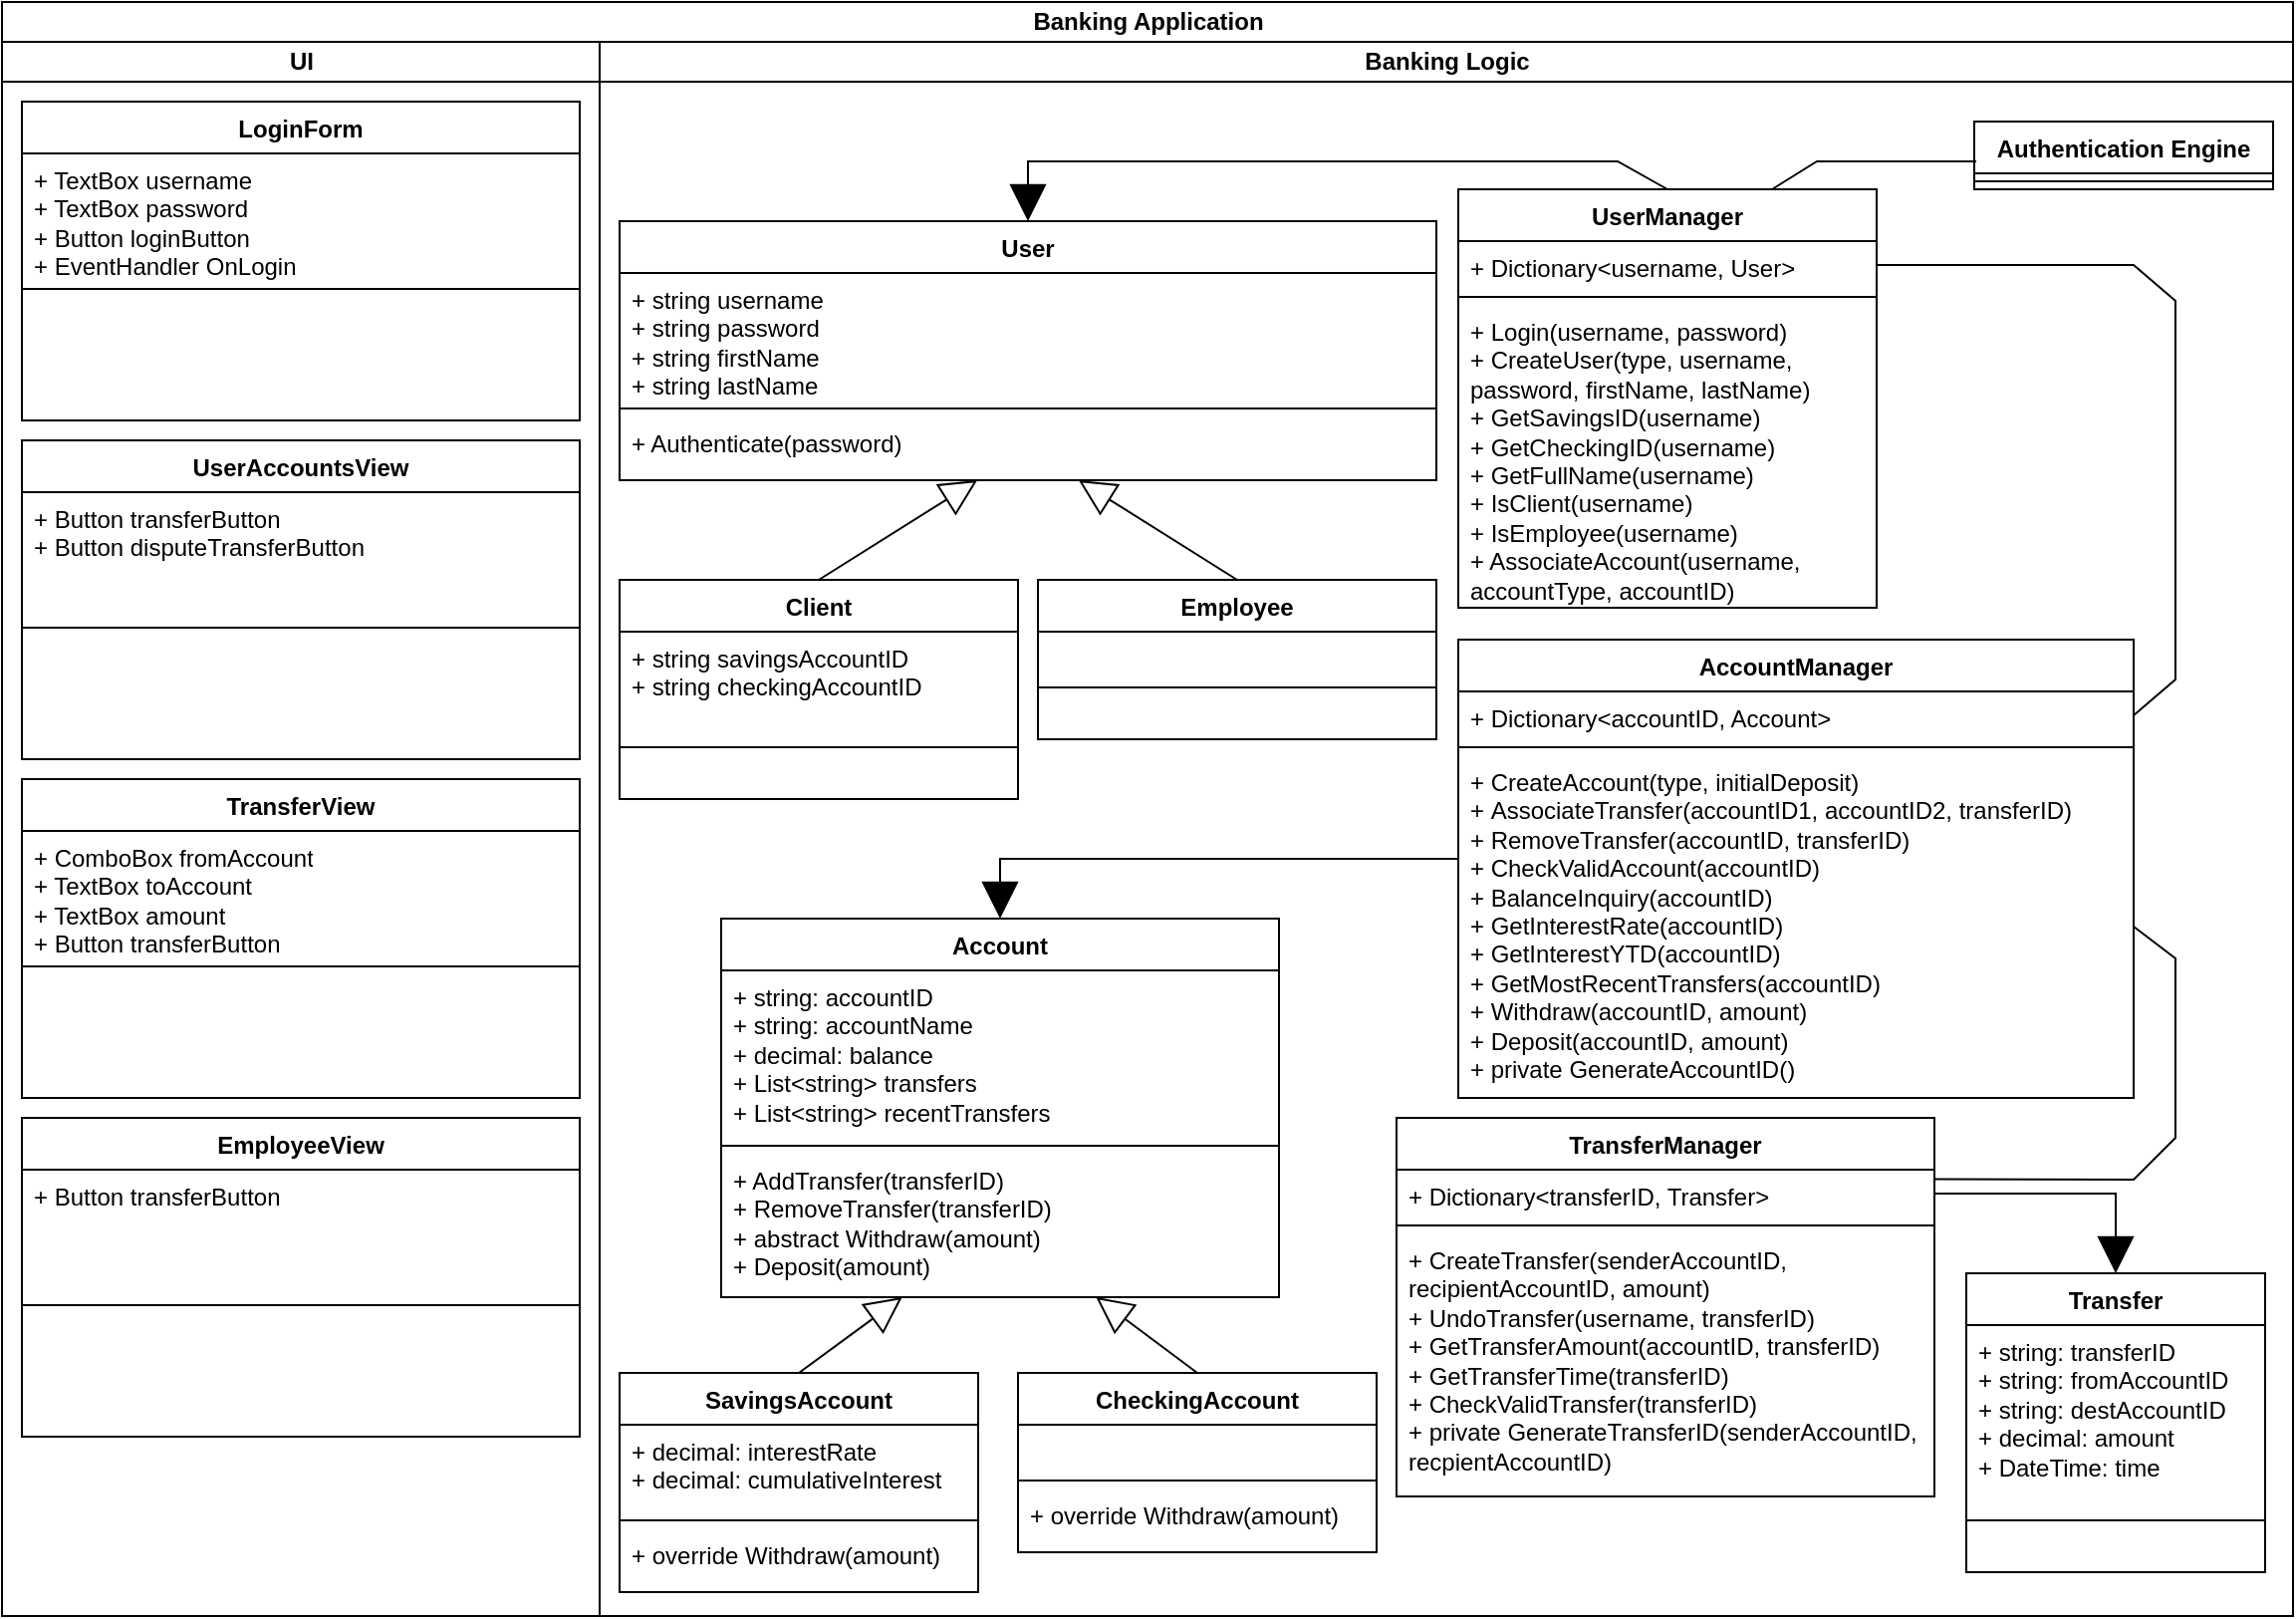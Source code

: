 <mxfile version="22.1.5" type="device">
  <diagram name="Page-1" id="e7e014a7-5840-1c2e-5031-d8a46d1fe8dd">
    <mxGraphModel dx="1728" dy="960" grid="1" gridSize="10" guides="1" tooltips="1" connect="1" arrows="1" fold="1" page="1" pageScale="1" pageWidth="1169" pageHeight="826" background="none" math="0" shadow="0">
      <root>
        <mxCell id="0" />
        <mxCell id="1" parent="0" />
        <mxCell id="1jmWEnBGR2AVw4UCsvXc-47" value="Banking Application" style="swimlane;childLayout=stackLayout;resizeParent=1;resizeParentMax=0;startSize=20;html=1;" vertex="1" parent="1">
          <mxGeometry x="9" y="10" width="1150" height="810" as="geometry" />
        </mxCell>
        <mxCell id="1jmWEnBGR2AVw4UCsvXc-48" value="UI" style="swimlane;startSize=20;html=1;" vertex="1" parent="1jmWEnBGR2AVw4UCsvXc-47">
          <mxGeometry y="20" width="300" height="790" as="geometry" />
        </mxCell>
        <mxCell id="1jmWEnBGR2AVw4UCsvXc-42" value="LoginForm" style="swimlane;fontStyle=1;align=center;verticalAlign=top;childLayout=stackLayout;horizontal=1;startSize=26;horizontalStack=0;resizeParent=1;resizeParentMax=0;resizeLast=0;collapsible=1;marginBottom=0;whiteSpace=wrap;html=1;" vertex="1" parent="1jmWEnBGR2AVw4UCsvXc-48">
          <mxGeometry x="10" y="30" width="280" height="160" as="geometry" />
        </mxCell>
        <mxCell id="1jmWEnBGR2AVw4UCsvXc-43" value="+ TextBox username&lt;br&gt;+ TextBox password&lt;br&gt;+ Button loginButton&lt;br&gt;+ EventHandler OnLogin" style="text;strokeColor=none;fillColor=none;align=left;verticalAlign=top;spacingLeft=4;spacingRight=4;overflow=hidden;rotatable=0;points=[[0,0.5],[1,0.5]];portConstraint=eastwest;whiteSpace=wrap;html=1;" vertex="1" parent="1jmWEnBGR2AVw4UCsvXc-42">
          <mxGeometry y="26" width="280" height="64" as="geometry" />
        </mxCell>
        <mxCell id="1jmWEnBGR2AVw4UCsvXc-44" value="" style="line;strokeWidth=1;fillColor=none;align=left;verticalAlign=middle;spacingTop=-1;spacingLeft=3;spacingRight=3;rotatable=0;labelPosition=right;points=[];portConstraint=eastwest;strokeColor=inherit;" vertex="1" parent="1jmWEnBGR2AVw4UCsvXc-42">
          <mxGeometry y="90" width="280" height="8" as="geometry" />
        </mxCell>
        <mxCell id="1jmWEnBGR2AVw4UCsvXc-45" value="&amp;nbsp;" style="text;strokeColor=none;fillColor=none;align=left;verticalAlign=top;spacingLeft=4;spacingRight=4;overflow=hidden;rotatable=0;points=[[0,0.5],[1,0.5]];portConstraint=eastwest;whiteSpace=wrap;html=1;" vertex="1" parent="1jmWEnBGR2AVw4UCsvXc-42">
          <mxGeometry y="98" width="280" height="62" as="geometry" />
        </mxCell>
        <mxCell id="1jmWEnBGR2AVw4UCsvXc-115" value="UserAccountsView" style="swimlane;fontStyle=1;align=center;verticalAlign=top;childLayout=stackLayout;horizontal=1;startSize=26;horizontalStack=0;resizeParent=1;resizeParentMax=0;resizeLast=0;collapsible=1;marginBottom=0;whiteSpace=wrap;html=1;" vertex="1" parent="1jmWEnBGR2AVw4UCsvXc-48">
          <mxGeometry x="10" y="200" width="280" height="160" as="geometry" />
        </mxCell>
        <mxCell id="1jmWEnBGR2AVw4UCsvXc-116" value="+ Button transferButton&lt;br&gt;+ Button disputeTransferButton" style="text;strokeColor=none;fillColor=none;align=left;verticalAlign=top;spacingLeft=4;spacingRight=4;overflow=hidden;rotatable=0;points=[[0,0.5],[1,0.5]];portConstraint=eastwest;whiteSpace=wrap;html=1;" vertex="1" parent="1jmWEnBGR2AVw4UCsvXc-115">
          <mxGeometry y="26" width="280" height="64" as="geometry" />
        </mxCell>
        <mxCell id="1jmWEnBGR2AVw4UCsvXc-117" value="" style="line;strokeWidth=1;fillColor=none;align=left;verticalAlign=middle;spacingTop=-1;spacingLeft=3;spacingRight=3;rotatable=0;labelPosition=right;points=[];portConstraint=eastwest;strokeColor=inherit;" vertex="1" parent="1jmWEnBGR2AVw4UCsvXc-115">
          <mxGeometry y="90" width="280" height="8" as="geometry" />
        </mxCell>
        <mxCell id="1jmWEnBGR2AVw4UCsvXc-118" value="&amp;nbsp;" style="text;strokeColor=none;fillColor=none;align=left;verticalAlign=top;spacingLeft=4;spacingRight=4;overflow=hidden;rotatable=0;points=[[0,0.5],[1,0.5]];portConstraint=eastwest;whiteSpace=wrap;html=1;" vertex="1" parent="1jmWEnBGR2AVw4UCsvXc-115">
          <mxGeometry y="98" width="280" height="62" as="geometry" />
        </mxCell>
        <mxCell id="1jmWEnBGR2AVw4UCsvXc-137" value="TransferView" style="swimlane;fontStyle=1;align=center;verticalAlign=top;childLayout=stackLayout;horizontal=1;startSize=26;horizontalStack=0;resizeParent=1;resizeParentMax=0;resizeLast=0;collapsible=1;marginBottom=0;whiteSpace=wrap;html=1;" vertex="1" parent="1jmWEnBGR2AVw4UCsvXc-48">
          <mxGeometry x="10" y="370" width="280" height="160" as="geometry" />
        </mxCell>
        <mxCell id="1jmWEnBGR2AVw4UCsvXc-138" value="+ ComboBox fromAccount&lt;br&gt;+ TextBox toAccount&lt;br&gt;+ TextBox amount&lt;br&gt;+ Button transferButton" style="text;strokeColor=none;fillColor=none;align=left;verticalAlign=top;spacingLeft=4;spacingRight=4;overflow=hidden;rotatable=0;points=[[0,0.5],[1,0.5]];portConstraint=eastwest;whiteSpace=wrap;html=1;" vertex="1" parent="1jmWEnBGR2AVw4UCsvXc-137">
          <mxGeometry y="26" width="280" height="64" as="geometry" />
        </mxCell>
        <mxCell id="1jmWEnBGR2AVw4UCsvXc-139" value="" style="line;strokeWidth=1;fillColor=none;align=left;verticalAlign=middle;spacingTop=-1;spacingLeft=3;spacingRight=3;rotatable=0;labelPosition=right;points=[];portConstraint=eastwest;strokeColor=inherit;" vertex="1" parent="1jmWEnBGR2AVw4UCsvXc-137">
          <mxGeometry y="90" width="280" height="8" as="geometry" />
        </mxCell>
        <mxCell id="1jmWEnBGR2AVw4UCsvXc-140" value="&amp;nbsp;" style="text;strokeColor=none;fillColor=none;align=left;verticalAlign=top;spacingLeft=4;spacingRight=4;overflow=hidden;rotatable=0;points=[[0,0.5],[1,0.5]];portConstraint=eastwest;whiteSpace=wrap;html=1;" vertex="1" parent="1jmWEnBGR2AVw4UCsvXc-137">
          <mxGeometry y="98" width="280" height="62" as="geometry" />
        </mxCell>
        <mxCell id="1jmWEnBGR2AVw4UCsvXc-151" value="EmployeeView" style="swimlane;fontStyle=1;align=center;verticalAlign=top;childLayout=stackLayout;horizontal=1;startSize=26;horizontalStack=0;resizeParent=1;resizeParentMax=0;resizeLast=0;collapsible=1;marginBottom=0;whiteSpace=wrap;html=1;" vertex="1" parent="1jmWEnBGR2AVw4UCsvXc-48">
          <mxGeometry x="10" y="540" width="280" height="160" as="geometry" />
        </mxCell>
        <mxCell id="1jmWEnBGR2AVw4UCsvXc-152" value="+ Button transferButton" style="text;strokeColor=none;fillColor=none;align=left;verticalAlign=top;spacingLeft=4;spacingRight=4;overflow=hidden;rotatable=0;points=[[0,0.5],[1,0.5]];portConstraint=eastwest;whiteSpace=wrap;html=1;" vertex="1" parent="1jmWEnBGR2AVw4UCsvXc-151">
          <mxGeometry y="26" width="280" height="64" as="geometry" />
        </mxCell>
        <mxCell id="1jmWEnBGR2AVw4UCsvXc-153" value="" style="line;strokeWidth=1;fillColor=none;align=left;verticalAlign=middle;spacingTop=-1;spacingLeft=3;spacingRight=3;rotatable=0;labelPosition=right;points=[];portConstraint=eastwest;strokeColor=inherit;" vertex="1" parent="1jmWEnBGR2AVw4UCsvXc-151">
          <mxGeometry y="90" width="280" height="8" as="geometry" />
        </mxCell>
        <mxCell id="1jmWEnBGR2AVw4UCsvXc-154" value="&amp;nbsp;" style="text;strokeColor=none;fillColor=none;align=left;verticalAlign=top;spacingLeft=4;spacingRight=4;overflow=hidden;rotatable=0;points=[[0,0.5],[1,0.5]];portConstraint=eastwest;whiteSpace=wrap;html=1;" vertex="1" parent="1jmWEnBGR2AVw4UCsvXc-151">
          <mxGeometry y="98" width="280" height="62" as="geometry" />
        </mxCell>
        <mxCell id="1jmWEnBGR2AVw4UCsvXc-49" value="Banking Logic" style="swimlane;startSize=20;html=1;" vertex="1" parent="1jmWEnBGR2AVw4UCsvXc-47">
          <mxGeometry x="300" y="20" width="850" height="790" as="geometry" />
        </mxCell>
        <mxCell id="1jmWEnBGR2AVw4UCsvXc-51" value="Authentication Engine" style="swimlane;fontStyle=1;align=center;verticalAlign=top;childLayout=stackLayout;horizontal=1;startSize=26;horizontalStack=0;resizeParent=1;resizeParentMax=0;resizeLast=0;collapsible=1;marginBottom=0;whiteSpace=wrap;html=1;" vertex="1" parent="1jmWEnBGR2AVw4UCsvXc-49">
          <mxGeometry x="690" y="40" width="150" height="34" as="geometry" />
        </mxCell>
        <mxCell id="1jmWEnBGR2AVw4UCsvXc-53" value="" style="line;strokeWidth=1;fillColor=none;align=left;verticalAlign=middle;spacingTop=-1;spacingLeft=3;spacingRight=3;rotatable=0;labelPosition=right;points=[];portConstraint=eastwest;strokeColor=inherit;" vertex="1" parent="1jmWEnBGR2AVw4UCsvXc-51">
          <mxGeometry y="26" width="150" height="8" as="geometry" />
        </mxCell>
        <mxCell id="1jmWEnBGR2AVw4UCsvXc-89" value="Client" style="swimlane;fontStyle=1;align=center;verticalAlign=top;childLayout=stackLayout;horizontal=1;startSize=26;horizontalStack=0;resizeParent=1;resizeParentMax=0;resizeLast=0;collapsible=1;marginBottom=0;whiteSpace=wrap;html=1;" vertex="1" parent="1jmWEnBGR2AVw4UCsvXc-49">
          <mxGeometry x="10" y="270" width="200" height="110" as="geometry">
            <mxRectangle x="55" y="180" width="70" height="30" as="alternateBounds" />
          </mxGeometry>
        </mxCell>
        <mxCell id="1jmWEnBGR2AVw4UCsvXc-90" value="+ string savingsAccountID&lt;br&gt;+ string checkingAccountID" style="text;strokeColor=none;fillColor=none;align=left;verticalAlign=top;spacingLeft=4;spacingRight=4;overflow=hidden;rotatable=0;points=[[0,0.5],[1,0.5]];portConstraint=eastwest;whiteSpace=wrap;html=1;" vertex="1" parent="1jmWEnBGR2AVw4UCsvXc-89">
          <mxGeometry y="26" width="200" height="54" as="geometry" />
        </mxCell>
        <mxCell id="1jmWEnBGR2AVw4UCsvXc-91" value="" style="line;strokeWidth=1;fillColor=none;align=left;verticalAlign=middle;spacingTop=-1;spacingLeft=3;spacingRight=3;rotatable=0;labelPosition=right;points=[];portConstraint=eastwest;strokeColor=inherit;" vertex="1" parent="1jmWEnBGR2AVw4UCsvXc-89">
          <mxGeometry y="80" width="200" height="8" as="geometry" />
        </mxCell>
        <mxCell id="1jmWEnBGR2AVw4UCsvXc-92" value="&amp;nbsp;" style="text;strokeColor=none;fillColor=none;align=left;verticalAlign=top;spacingLeft=4;spacingRight=4;overflow=hidden;rotatable=0;points=[[0,0.5],[1,0.5]];portConstraint=eastwest;whiteSpace=wrap;html=1;" vertex="1" parent="1jmWEnBGR2AVw4UCsvXc-89">
          <mxGeometry y="88" width="200" height="22" as="geometry" />
        </mxCell>
        <mxCell id="1jmWEnBGR2AVw4UCsvXc-93" value="User" style="swimlane;fontStyle=1;align=center;verticalAlign=top;childLayout=stackLayout;horizontal=1;startSize=26;horizontalStack=0;resizeParent=1;resizeParentMax=0;resizeLast=0;collapsible=1;marginBottom=0;whiteSpace=wrap;html=1;" vertex="1" parent="1jmWEnBGR2AVw4UCsvXc-49">
          <mxGeometry x="10" y="90" width="410" height="130" as="geometry">
            <mxRectangle x="55" y="180" width="70" height="30" as="alternateBounds" />
          </mxGeometry>
        </mxCell>
        <mxCell id="1jmWEnBGR2AVw4UCsvXc-94" value="&lt;div&gt;+ string username&lt;/div&gt;&lt;div&gt;+ string password&lt;/div&gt;&lt;div&gt;+ string firstName&lt;/div&gt;&lt;div&gt;+ string lastName&lt;/div&gt;" style="text;strokeColor=none;fillColor=none;align=left;verticalAlign=top;spacingLeft=4;spacingRight=4;overflow=hidden;rotatable=0;points=[[0,0.5],[1,0.5]];portConstraint=eastwest;whiteSpace=wrap;html=1;" vertex="1" parent="1jmWEnBGR2AVw4UCsvXc-93">
          <mxGeometry y="26" width="410" height="64" as="geometry" />
        </mxCell>
        <mxCell id="1jmWEnBGR2AVw4UCsvXc-95" value="" style="line;strokeWidth=1;fillColor=none;align=left;verticalAlign=middle;spacingTop=-1;spacingLeft=3;spacingRight=3;rotatable=0;labelPosition=right;points=[];portConstraint=eastwest;strokeColor=inherit;" vertex="1" parent="1jmWEnBGR2AVw4UCsvXc-93">
          <mxGeometry y="90" width="410" height="8" as="geometry" />
        </mxCell>
        <mxCell id="1jmWEnBGR2AVw4UCsvXc-96" value="+ Authenticate(password)" style="text;strokeColor=none;fillColor=none;align=left;verticalAlign=top;spacingLeft=4;spacingRight=4;overflow=hidden;rotatable=0;points=[[0,0.5],[1,0.5]];portConstraint=eastwest;whiteSpace=wrap;html=1;" vertex="1" parent="1jmWEnBGR2AVw4UCsvXc-93">
          <mxGeometry y="98" width="410" height="32" as="geometry" />
        </mxCell>
        <mxCell id="1jmWEnBGR2AVw4UCsvXc-97" value="Employee" style="swimlane;fontStyle=1;align=center;verticalAlign=top;childLayout=stackLayout;horizontal=1;startSize=26;horizontalStack=0;resizeParent=1;resizeParentMax=0;resizeLast=0;collapsible=1;marginBottom=0;whiteSpace=wrap;html=1;" vertex="1" parent="1jmWEnBGR2AVw4UCsvXc-49">
          <mxGeometry x="220" y="270" width="200" height="80" as="geometry">
            <mxRectangle x="55" y="180" width="70" height="30" as="alternateBounds" />
          </mxGeometry>
        </mxCell>
        <mxCell id="1jmWEnBGR2AVw4UCsvXc-98" value="&amp;nbsp;" style="text;strokeColor=none;fillColor=none;align=left;verticalAlign=top;spacingLeft=4;spacingRight=4;overflow=hidden;rotatable=0;points=[[0,0.5],[1,0.5]];portConstraint=eastwest;whiteSpace=wrap;html=1;" vertex="1" parent="1jmWEnBGR2AVw4UCsvXc-97">
          <mxGeometry y="26" width="200" height="24" as="geometry" />
        </mxCell>
        <mxCell id="1jmWEnBGR2AVw4UCsvXc-99" value="" style="line;strokeWidth=1;fillColor=none;align=left;verticalAlign=middle;spacingTop=-1;spacingLeft=3;spacingRight=3;rotatable=0;labelPosition=right;points=[];portConstraint=eastwest;strokeColor=inherit;" vertex="1" parent="1jmWEnBGR2AVw4UCsvXc-97">
          <mxGeometry y="50" width="200" height="8" as="geometry" />
        </mxCell>
        <mxCell id="1jmWEnBGR2AVw4UCsvXc-100" value="&amp;nbsp;" style="text;strokeColor=none;fillColor=none;align=left;verticalAlign=top;spacingLeft=4;spacingRight=4;overflow=hidden;rotatable=0;points=[[0,0.5],[1,0.5]];portConstraint=eastwest;whiteSpace=wrap;html=1;" vertex="1" parent="1jmWEnBGR2AVw4UCsvXc-97">
          <mxGeometry y="58" width="200" height="22" as="geometry" />
        </mxCell>
        <mxCell id="1jmWEnBGR2AVw4UCsvXc-101" value="" style="endArrow=block;endSize=16;endFill=0;html=1;rounded=0;exitX=0.5;exitY=0;exitDx=0;exitDy=0;" edge="1" parent="1jmWEnBGR2AVw4UCsvXc-49" source="1jmWEnBGR2AVw4UCsvXc-89" target="1jmWEnBGR2AVw4UCsvXc-96">
          <mxGeometry width="160" relative="1" as="geometry">
            <mxPoint x="95" y="470" as="sourcePoint" />
            <mxPoint x="125" y="220" as="targetPoint" />
          </mxGeometry>
        </mxCell>
        <mxCell id="1jmWEnBGR2AVw4UCsvXc-102" value="" style="endArrow=block;endSize=16;endFill=0;html=1;rounded=0;exitX=0.5;exitY=0;exitDx=0;exitDy=0;" edge="1" parent="1jmWEnBGR2AVw4UCsvXc-49" source="1jmWEnBGR2AVw4UCsvXc-97" target="1jmWEnBGR2AVw4UCsvXc-96">
          <mxGeometry width="160" relative="1" as="geometry">
            <mxPoint x="100" y="270" as="sourcePoint" />
            <mxPoint x="135" y="200" as="targetPoint" />
          </mxGeometry>
        </mxCell>
        <mxCell id="1jmWEnBGR2AVw4UCsvXc-110" value="" style="endArrow=block;endSize=16;endFill=0;html=1;rounded=0;exitX=0.5;exitY=0;exitDx=0;exitDy=0;" edge="1" parent="1jmWEnBGR2AVw4UCsvXc-49" source="1jmWEnBGR2AVw4UCsvXc-159" target="1jmWEnBGR2AVw4UCsvXc-150">
          <mxGeometry width="160" relative="1" as="geometry">
            <mxPoint x="91" y="630" as="sourcePoint" />
            <mxPoint x="102.5" y="516" as="targetPoint" />
          </mxGeometry>
        </mxCell>
        <mxCell id="1jmWEnBGR2AVw4UCsvXc-111" value="" style="endArrow=block;endSize=16;endFill=0;html=1;rounded=0;exitX=0.5;exitY=0;exitDx=0;exitDy=0;" edge="1" parent="1jmWEnBGR2AVw4UCsvXc-49" source="1jmWEnBGR2AVw4UCsvXc-155" target="1jmWEnBGR2AVw4UCsvXc-150">
          <mxGeometry width="160" relative="1" as="geometry">
            <mxPoint x="290.0" y="610.0" as="sourcePoint" />
            <mxPoint x="287.5" y="516" as="targetPoint" />
          </mxGeometry>
        </mxCell>
        <mxCell id="1jmWEnBGR2AVw4UCsvXc-119" value="UserManager" style="swimlane;fontStyle=1;align=center;verticalAlign=top;childLayout=stackLayout;horizontal=1;startSize=26;horizontalStack=0;resizeParent=1;resizeParentMax=0;resizeLast=0;collapsible=1;marginBottom=0;whiteSpace=wrap;html=1;" vertex="1" parent="1jmWEnBGR2AVw4UCsvXc-49">
          <mxGeometry x="431" y="74" width="210" height="210" as="geometry">
            <mxRectangle x="55" y="180" width="70" height="30" as="alternateBounds" />
          </mxGeometry>
        </mxCell>
        <mxCell id="1jmWEnBGR2AVw4UCsvXc-120" value="+ Dictionary&amp;lt;username, User&amp;gt;" style="text;strokeColor=none;fillColor=none;align=left;verticalAlign=top;spacingLeft=4;spacingRight=4;overflow=hidden;rotatable=0;points=[[0,0.5],[1,0.5]];portConstraint=eastwest;whiteSpace=wrap;html=1;" vertex="1" parent="1jmWEnBGR2AVw4UCsvXc-119">
          <mxGeometry y="26" width="210" height="24" as="geometry" />
        </mxCell>
        <mxCell id="1jmWEnBGR2AVw4UCsvXc-121" value="" style="line;strokeWidth=1;fillColor=none;align=left;verticalAlign=middle;spacingTop=-1;spacingLeft=3;spacingRight=3;rotatable=0;labelPosition=right;points=[];portConstraint=eastwest;strokeColor=inherit;" vertex="1" parent="1jmWEnBGR2AVw4UCsvXc-119">
          <mxGeometry y="50" width="210" height="8" as="geometry" />
        </mxCell>
        <mxCell id="1jmWEnBGR2AVw4UCsvXc-122" value="+ Login(username, password)&lt;br&gt;+ CreateUser(type, username, password, firstName, lastName)&lt;br&gt;+&amp;nbsp;GetSavingsID(username)&lt;br&gt;+ GetCheckingID(username)&lt;br&gt;+ GetFullName(username)&lt;br&gt;+ IsClient(username)&lt;br&gt;+ IsEmployee(username)&lt;br&gt;+ AssociateAccount(username, accountType, accountID)" style="text;strokeColor=none;fillColor=none;align=left;verticalAlign=top;spacingLeft=4;spacingRight=4;overflow=hidden;rotatable=0;points=[[0,0.5],[1,0.5]];portConstraint=eastwest;whiteSpace=wrap;html=1;" vertex="1" parent="1jmWEnBGR2AVw4UCsvXc-119">
          <mxGeometry y="58" width="210" height="152" as="geometry" />
        </mxCell>
        <mxCell id="1jmWEnBGR2AVw4UCsvXc-124" value="" style="endArrow=block;endSize=16;endFill=1;html=1;rounded=0;exitX=0.5;exitY=0;exitDx=0;exitDy=0;entryX=0.5;entryY=0;entryDx=0;entryDy=0;" edge="1" parent="1jmWEnBGR2AVw4UCsvXc-49" source="1jmWEnBGR2AVw4UCsvXc-119" target="1jmWEnBGR2AVw4UCsvXc-93">
          <mxGeometry width="160" relative="1" as="geometry">
            <mxPoint x="561" y="568" as="sourcePoint" />
            <mxPoint x="390" y="533" as="targetPoint" />
            <Array as="points">
              <mxPoint x="511" y="60" />
              <mxPoint x="215" y="60" />
            </Array>
          </mxGeometry>
        </mxCell>
        <mxCell id="1jmWEnBGR2AVw4UCsvXc-126" value="AccountManager" style="swimlane;fontStyle=1;align=center;verticalAlign=top;childLayout=stackLayout;horizontal=1;startSize=26;horizontalStack=0;resizeParent=1;resizeParentMax=0;resizeLast=0;collapsible=1;marginBottom=0;whiteSpace=wrap;html=1;" vertex="1" parent="1jmWEnBGR2AVw4UCsvXc-49">
          <mxGeometry x="431" y="300" width="339" height="230" as="geometry">
            <mxRectangle x="55" y="180" width="70" height="30" as="alternateBounds" />
          </mxGeometry>
        </mxCell>
        <mxCell id="1jmWEnBGR2AVw4UCsvXc-127" value="+ Dictionary&amp;lt;accountID, Account&amp;gt;" style="text;strokeColor=none;fillColor=none;align=left;verticalAlign=top;spacingLeft=4;spacingRight=4;overflow=hidden;rotatable=0;points=[[0,0.5],[1,0.5]];portConstraint=eastwest;whiteSpace=wrap;html=1;" vertex="1" parent="1jmWEnBGR2AVw4UCsvXc-126">
          <mxGeometry y="26" width="339" height="24" as="geometry" />
        </mxCell>
        <mxCell id="1jmWEnBGR2AVw4UCsvXc-128" value="" style="line;strokeWidth=1;fillColor=none;align=left;verticalAlign=middle;spacingTop=-1;spacingLeft=3;spacingRight=3;rotatable=0;labelPosition=right;points=[];portConstraint=eastwest;strokeColor=inherit;" vertex="1" parent="1jmWEnBGR2AVw4UCsvXc-126">
          <mxGeometry y="50" width="339" height="8" as="geometry" />
        </mxCell>
        <mxCell id="1jmWEnBGR2AVw4UCsvXc-129" value="+ CreateAccount(type, initialDeposit)&lt;br&gt;+&amp;nbsp;AssociateTransfer(accountID1, accountID2, transferID)&lt;br&gt;+ RemoveTransfer(accountID, transferID)&lt;br&gt;+ CheckValidAccount(accountID)&lt;br&gt;+ BalanceInquiry(accountID)&lt;br&gt;+ GetInterestRate(accountID)&lt;br&gt;+ GetInterestYTD(accountID)&lt;br&gt;+&amp;nbsp;GetMostRecentTransfers(accountID)&lt;br&gt;+ Withdraw(accountID, amount)&lt;br&gt;+ Deposit(accountID, amount)&lt;br&gt;+ private GenerateAccountID()" style="text;strokeColor=none;fillColor=none;align=left;verticalAlign=top;spacingLeft=4;spacingRight=4;overflow=hidden;rotatable=0;points=[[0,0.5],[1,0.5]];portConstraint=eastwest;whiteSpace=wrap;html=1;" vertex="1" parent="1jmWEnBGR2AVw4UCsvXc-126">
          <mxGeometry y="58" width="339" height="172" as="geometry" />
        </mxCell>
        <mxCell id="1jmWEnBGR2AVw4UCsvXc-130" value="" style="endArrow=block;endSize=16;endFill=1;html=1;rounded=0;exitX=0;exitY=0.302;exitDx=0;exitDy=0;entryX=0.5;entryY=0;entryDx=0;entryDy=0;exitPerimeter=0;" edge="1" parent="1jmWEnBGR2AVw4UCsvXc-49" source="1jmWEnBGR2AVw4UCsvXc-129" target="1jmWEnBGR2AVw4UCsvXc-147">
          <mxGeometry width="160" relative="1" as="geometry">
            <mxPoint x="561" y="425" as="sourcePoint" />
            <mxPoint x="231" y="410" as="targetPoint" />
            <Array as="points">
              <mxPoint x="201" y="410" />
            </Array>
          </mxGeometry>
        </mxCell>
        <mxCell id="1jmWEnBGR2AVw4UCsvXc-131" value="TransferManager" style="swimlane;fontStyle=1;align=center;verticalAlign=top;childLayout=stackLayout;horizontal=1;startSize=26;horizontalStack=0;resizeParent=1;resizeParentMax=0;resizeLast=0;collapsible=1;marginBottom=0;whiteSpace=wrap;html=1;" vertex="1" parent="1jmWEnBGR2AVw4UCsvXc-49">
          <mxGeometry x="400" y="540" width="270" height="190" as="geometry">
            <mxRectangle x="55" y="180" width="70" height="30" as="alternateBounds" />
          </mxGeometry>
        </mxCell>
        <mxCell id="1jmWEnBGR2AVw4UCsvXc-132" value="+ Dictionary&amp;lt;transferID, Transfer&amp;gt;" style="text;strokeColor=none;fillColor=none;align=left;verticalAlign=top;spacingLeft=4;spacingRight=4;overflow=hidden;rotatable=0;points=[[0,0.5],[1,0.5]];portConstraint=eastwest;whiteSpace=wrap;html=1;" vertex="1" parent="1jmWEnBGR2AVw4UCsvXc-131">
          <mxGeometry y="26" width="270" height="24" as="geometry" />
        </mxCell>
        <mxCell id="1jmWEnBGR2AVw4UCsvXc-133" value="" style="line;strokeWidth=1;fillColor=none;align=left;verticalAlign=middle;spacingTop=-1;spacingLeft=3;spacingRight=3;rotatable=0;labelPosition=right;points=[];portConstraint=eastwest;strokeColor=inherit;" vertex="1" parent="1jmWEnBGR2AVw4UCsvXc-131">
          <mxGeometry y="50" width="270" height="8" as="geometry" />
        </mxCell>
        <mxCell id="1jmWEnBGR2AVw4UCsvXc-134" value="+ CreateTransfer(senderAccountID, recipientAccountID, amount)&lt;br&gt;+ UndoTransfer(username, transferID)&lt;br&gt;+ GetTransferAmount(accountID, transferID)&lt;br&gt;+ GetTransferTime(transferID)&lt;br&gt;+&amp;nbsp;CheckValidTransfer(transferID)&lt;br&gt;+ private&amp;nbsp;GenerateTransferID(senderAccountID, recpientAccountID)" style="text;strokeColor=none;fillColor=none;align=left;verticalAlign=top;spacingLeft=4;spacingRight=4;overflow=hidden;rotatable=0;points=[[0,0.5],[1,0.5]];portConstraint=eastwest;whiteSpace=wrap;html=1;" vertex="1" parent="1jmWEnBGR2AVw4UCsvXc-131">
          <mxGeometry y="58" width="270" height="132" as="geometry" />
        </mxCell>
        <mxCell id="1jmWEnBGR2AVw4UCsvXc-136" value="" style="endArrow=none;endSize=16;endFill=0;html=1;rounded=0;exitX=0.75;exitY=0;exitDx=0;exitDy=0;" edge="1" parent="1jmWEnBGR2AVw4UCsvXc-49" source="1jmWEnBGR2AVw4UCsvXc-119">
          <mxGeometry width="160" relative="1" as="geometry">
            <mxPoint x="601" y="50" as="sourcePoint" />
            <mxPoint x="691" y="60" as="targetPoint" />
            <Array as="points">
              <mxPoint x="611" y="60" />
            </Array>
          </mxGeometry>
        </mxCell>
        <mxCell id="1jmWEnBGR2AVw4UCsvXc-144" value="" style="endArrow=none;html=1;rounded=0;exitX=1;exitY=0.5;exitDx=0;exitDy=0;entryX=1;entryY=0.196;entryDx=0;entryDy=0;entryPerimeter=0;" edge="1" parent="1jmWEnBGR2AVw4UCsvXc-49" source="1jmWEnBGR2AVw4UCsvXc-129" target="1jmWEnBGR2AVw4UCsvXc-132">
          <mxGeometry width="50" height="50" relative="1" as="geometry">
            <mxPoint x="681" y="630" as="sourcePoint" />
            <mxPoint x="731" y="580" as="targetPoint" />
            <Array as="points">
              <mxPoint x="791" y="460" />
              <mxPoint x="791" y="550" />
              <mxPoint x="770" y="571" />
            </Array>
          </mxGeometry>
        </mxCell>
        <mxCell id="1jmWEnBGR2AVw4UCsvXc-146" value="" style="endArrow=none;html=1;rounded=0;exitX=1;exitY=0.5;exitDx=0;exitDy=0;entryX=1;entryY=0.5;entryDx=0;entryDy=0;" edge="1" parent="1jmWEnBGR2AVw4UCsvXc-49" source="1jmWEnBGR2AVw4UCsvXc-127" target="1jmWEnBGR2AVw4UCsvXc-120">
          <mxGeometry width="50" height="50" relative="1" as="geometry">
            <mxPoint x="558" y="538" as="sourcePoint" />
            <mxPoint x="759" y="330" as="targetPoint" />
            <Array as="points">
              <mxPoint x="791" y="320" />
              <mxPoint x="791" y="130" />
              <mxPoint x="770" y="112" />
            </Array>
          </mxGeometry>
        </mxCell>
        <mxCell id="1jmWEnBGR2AVw4UCsvXc-147" value="Account" style="swimlane;fontStyle=1;align=center;verticalAlign=top;childLayout=stackLayout;horizontal=1;startSize=26;horizontalStack=0;resizeParent=1;resizeParentMax=0;resizeLast=0;collapsible=1;marginBottom=0;whiteSpace=wrap;html=1;" vertex="1" parent="1jmWEnBGR2AVw4UCsvXc-49">
          <mxGeometry x="61" y="440" width="280" height="190" as="geometry" />
        </mxCell>
        <mxCell id="1jmWEnBGR2AVw4UCsvXc-148" value="&lt;div&gt;+ string: accountID&lt;br&gt;&lt;/div&gt;&lt;div&gt;+ string: accountName&lt;/div&gt;&lt;div&gt;+ decimal: balance&lt;/div&gt;&lt;div&gt;+ List&amp;lt;string&amp;gt; transfers&lt;/div&gt;&lt;div&gt;+ List&amp;lt;string&amp;gt; recentTransfers&lt;/div&gt;" style="text;strokeColor=none;fillColor=none;align=left;verticalAlign=top;spacingLeft=4;spacingRight=4;overflow=hidden;rotatable=0;points=[[0,0.5],[1,0.5]];portConstraint=eastwest;whiteSpace=wrap;html=1;" vertex="1" parent="1jmWEnBGR2AVw4UCsvXc-147">
          <mxGeometry y="26" width="280" height="84" as="geometry" />
        </mxCell>
        <mxCell id="1jmWEnBGR2AVw4UCsvXc-149" value="" style="line;strokeWidth=1;fillColor=none;align=left;verticalAlign=middle;spacingTop=-1;spacingLeft=3;spacingRight=3;rotatable=0;labelPosition=right;points=[];portConstraint=eastwest;strokeColor=inherit;" vertex="1" parent="1jmWEnBGR2AVw4UCsvXc-147">
          <mxGeometry y="110" width="280" height="8" as="geometry" />
        </mxCell>
        <mxCell id="1jmWEnBGR2AVw4UCsvXc-150" value="+ AddTransfer(transferID)&lt;br&gt;+ RemoveTransfer(transferID)&lt;br&gt;+ abstract Withdraw(amount)&lt;br&gt;+ Deposit(amount)" style="text;strokeColor=none;fillColor=none;align=left;verticalAlign=top;spacingLeft=4;spacingRight=4;overflow=hidden;rotatable=0;points=[[0,0.5],[1,0.5]];portConstraint=eastwest;whiteSpace=wrap;html=1;" vertex="1" parent="1jmWEnBGR2AVw4UCsvXc-147">
          <mxGeometry y="118" width="280" height="72" as="geometry" />
        </mxCell>
        <mxCell id="1jmWEnBGR2AVw4UCsvXc-155" value="CheckingAccount" style="swimlane;fontStyle=1;align=center;verticalAlign=top;childLayout=stackLayout;horizontal=1;startSize=26;horizontalStack=0;resizeParent=1;resizeParentMax=0;resizeLast=0;collapsible=1;marginBottom=0;whiteSpace=wrap;html=1;" vertex="1" parent="1jmWEnBGR2AVw4UCsvXc-49">
          <mxGeometry x="210" y="668" width="180" height="90" as="geometry" />
        </mxCell>
        <mxCell id="1jmWEnBGR2AVw4UCsvXc-156" value="&lt;div&gt;&amp;nbsp;&lt;/div&gt;" style="text;strokeColor=none;fillColor=none;align=left;verticalAlign=top;spacingLeft=4;spacingRight=4;overflow=hidden;rotatable=0;points=[[0,0.5],[1,0.5]];portConstraint=eastwest;whiteSpace=wrap;html=1;" vertex="1" parent="1jmWEnBGR2AVw4UCsvXc-155">
          <mxGeometry y="26" width="180" height="24" as="geometry" />
        </mxCell>
        <mxCell id="1jmWEnBGR2AVw4UCsvXc-157" value="" style="line;strokeWidth=1;fillColor=none;align=left;verticalAlign=middle;spacingTop=-1;spacingLeft=3;spacingRight=3;rotatable=0;labelPosition=right;points=[];portConstraint=eastwest;strokeColor=inherit;" vertex="1" parent="1jmWEnBGR2AVw4UCsvXc-155">
          <mxGeometry y="50" width="180" height="8" as="geometry" />
        </mxCell>
        <mxCell id="1jmWEnBGR2AVw4UCsvXc-158" value="+ override Withdraw(amount)" style="text;strokeColor=none;fillColor=none;align=left;verticalAlign=top;spacingLeft=4;spacingRight=4;overflow=hidden;rotatable=0;points=[[0,0.5],[1,0.5]];portConstraint=eastwest;whiteSpace=wrap;html=1;" vertex="1" parent="1jmWEnBGR2AVw4UCsvXc-155">
          <mxGeometry y="58" width="180" height="32" as="geometry" />
        </mxCell>
        <mxCell id="1jmWEnBGR2AVw4UCsvXc-159" value="SavingsAccount" style="swimlane;fontStyle=1;align=center;verticalAlign=top;childLayout=stackLayout;horizontal=1;startSize=26;horizontalStack=0;resizeParent=1;resizeParentMax=0;resizeLast=0;collapsible=1;marginBottom=0;whiteSpace=wrap;html=1;" vertex="1" parent="1jmWEnBGR2AVw4UCsvXc-49">
          <mxGeometry x="10" y="668" width="180" height="110" as="geometry" />
        </mxCell>
        <mxCell id="1jmWEnBGR2AVw4UCsvXc-160" value="+ decimal: interestRate&lt;br style=&quot;border-color: var(--border-color);&quot;&gt;+ decimal: cumulativeInterest" style="text;strokeColor=none;fillColor=none;align=left;verticalAlign=top;spacingLeft=4;spacingRight=4;overflow=hidden;rotatable=0;points=[[0,0.5],[1,0.5]];portConstraint=eastwest;whiteSpace=wrap;html=1;" vertex="1" parent="1jmWEnBGR2AVw4UCsvXc-159">
          <mxGeometry y="26" width="180" height="44" as="geometry" />
        </mxCell>
        <mxCell id="1jmWEnBGR2AVw4UCsvXc-161" value="" style="line;strokeWidth=1;fillColor=none;align=left;verticalAlign=middle;spacingTop=-1;spacingLeft=3;spacingRight=3;rotatable=0;labelPosition=right;points=[];portConstraint=eastwest;strokeColor=inherit;" vertex="1" parent="1jmWEnBGR2AVw4UCsvXc-159">
          <mxGeometry y="70" width="180" height="8" as="geometry" />
        </mxCell>
        <mxCell id="1jmWEnBGR2AVw4UCsvXc-162" value="+ override Withdraw(amount)" style="text;strokeColor=none;fillColor=none;align=left;verticalAlign=top;spacingLeft=4;spacingRight=4;overflow=hidden;rotatable=0;points=[[0,0.5],[1,0.5]];portConstraint=eastwest;whiteSpace=wrap;html=1;" vertex="1" parent="1jmWEnBGR2AVw4UCsvXc-159">
          <mxGeometry y="78" width="180" height="32" as="geometry" />
        </mxCell>
        <mxCell id="1jmWEnBGR2AVw4UCsvXc-70" value="Transfer" style="swimlane;fontStyle=1;align=center;verticalAlign=top;childLayout=stackLayout;horizontal=1;startSize=26;horizontalStack=0;resizeParent=1;resizeParentMax=0;resizeLast=0;collapsible=1;marginBottom=0;whiteSpace=wrap;html=1;" vertex="1" parent="1jmWEnBGR2AVw4UCsvXc-49">
          <mxGeometry x="686" y="618" width="150" height="150" as="geometry">
            <mxRectangle x="55" y="180" width="70" height="30" as="alternateBounds" />
          </mxGeometry>
        </mxCell>
        <mxCell id="1jmWEnBGR2AVw4UCsvXc-71" value="+ string: transferID&lt;br&gt;+ string: fromAccountID&lt;br&gt;+ string: destAccountID&lt;br&gt;+ decimal: amount&lt;br&gt;+ DateTime: time" style="text;strokeColor=none;fillColor=none;align=left;verticalAlign=top;spacingLeft=4;spacingRight=4;overflow=hidden;rotatable=0;points=[[0,0.5],[1,0.5]];portConstraint=eastwest;whiteSpace=wrap;html=1;" vertex="1" parent="1jmWEnBGR2AVw4UCsvXc-70">
          <mxGeometry y="26" width="150" height="94" as="geometry" />
        </mxCell>
        <mxCell id="1jmWEnBGR2AVw4UCsvXc-72" value="" style="line;strokeWidth=1;fillColor=none;align=left;verticalAlign=middle;spacingTop=-1;spacingLeft=3;spacingRight=3;rotatable=0;labelPosition=right;points=[];portConstraint=eastwest;strokeColor=inherit;" vertex="1" parent="1jmWEnBGR2AVw4UCsvXc-70">
          <mxGeometry y="120" width="150" height="8" as="geometry" />
        </mxCell>
        <mxCell id="1jmWEnBGR2AVw4UCsvXc-73" value="&amp;nbsp;" style="text;strokeColor=none;fillColor=none;align=left;verticalAlign=top;spacingLeft=4;spacingRight=4;overflow=hidden;rotatable=0;points=[[0,0.5],[1,0.5]];portConstraint=eastwest;whiteSpace=wrap;html=1;" vertex="1" parent="1jmWEnBGR2AVw4UCsvXc-70">
          <mxGeometry y="128" width="150" height="22" as="geometry" />
        </mxCell>
        <mxCell id="1jmWEnBGR2AVw4UCsvXc-135" value="" style="endArrow=block;endSize=16;endFill=1;html=1;rounded=0;entryX=0.5;entryY=0;entryDx=0;entryDy=0;exitX=1;exitY=0.5;exitDx=0;exitDy=0;" edge="1" parent="1jmWEnBGR2AVw4UCsvXc-49" source="1jmWEnBGR2AVw4UCsvXc-132" target="1jmWEnBGR2AVw4UCsvXc-70">
          <mxGeometry width="160" relative="1" as="geometry">
            <mxPoint x="701" y="600" as="sourcePoint" />
            <mxPoint x="471" y="458" as="targetPoint" />
            <Array as="points">
              <mxPoint x="761" y="578" />
            </Array>
          </mxGeometry>
        </mxCell>
      </root>
    </mxGraphModel>
  </diagram>
</mxfile>
